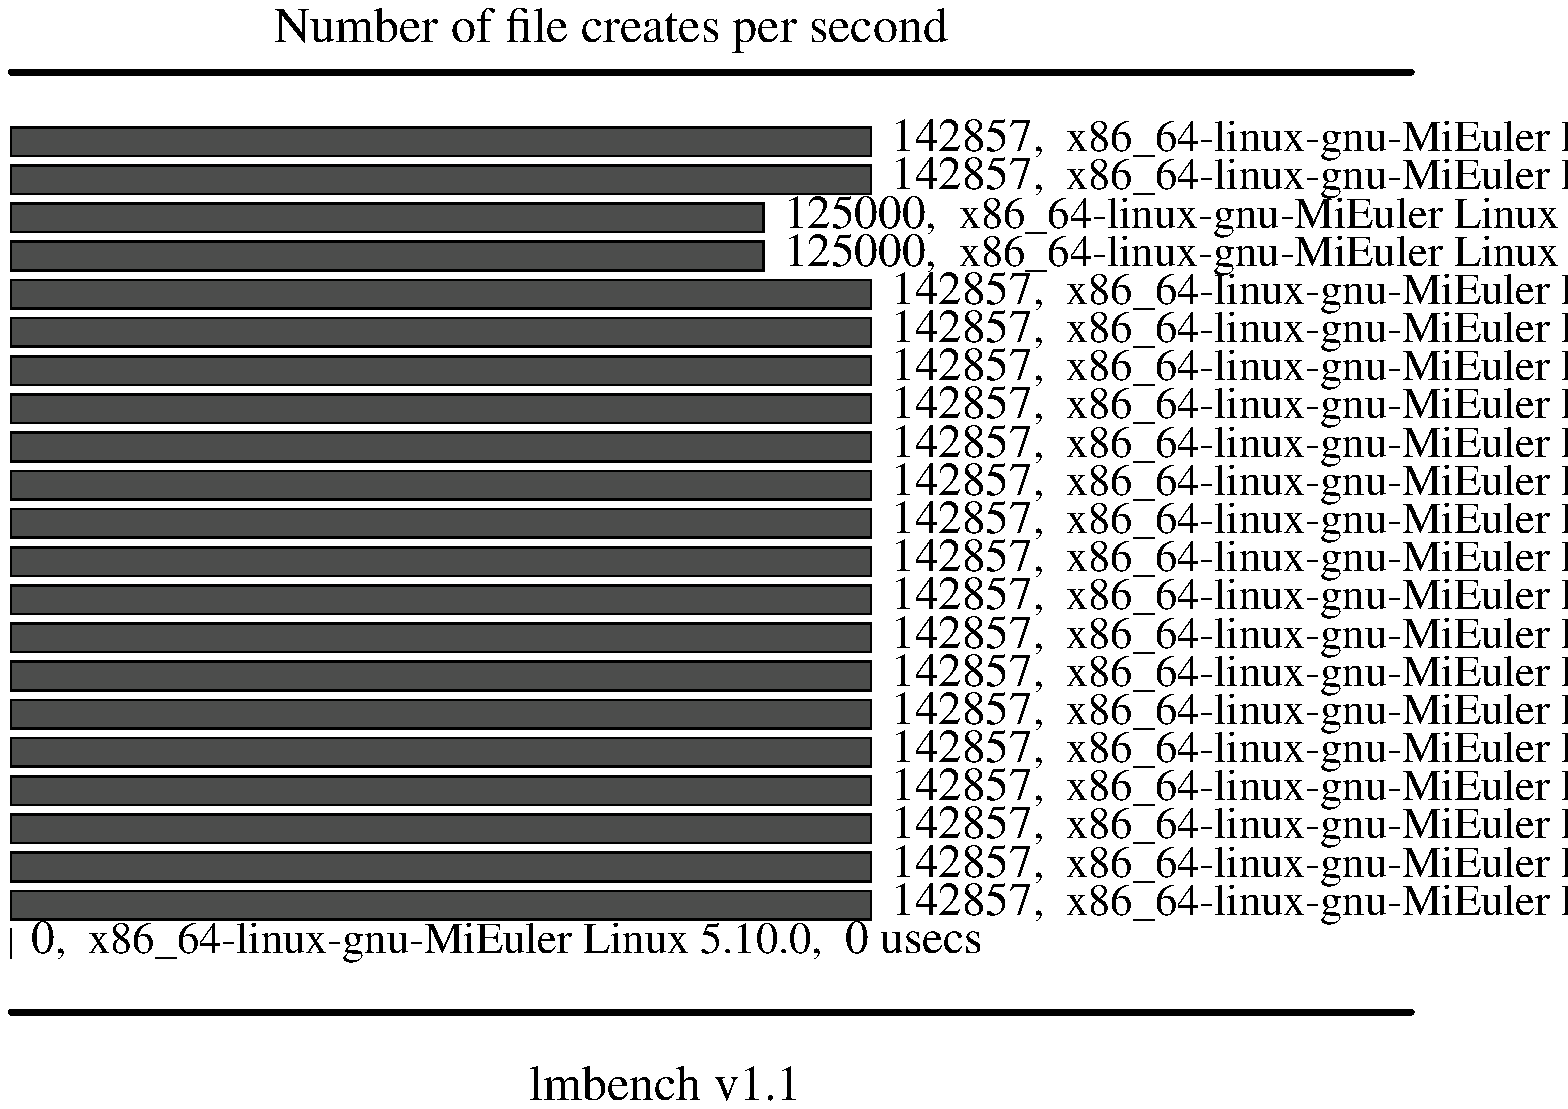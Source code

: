 .sp .75i
.po .23i
.ft R
.ps 16
.vs 21
.ce 100
\s+2Number of file creates per second\s0
.ce 0
.vs 
.PS
.ps 16
.vs 11
[
# Variables, tweek these.
	fillval = .12		# default fill value boxes
	xsize = 4.3		# width of the graph
	ysize = 4.2		# height of the graph
	n = 22
	boxpercent = 75 / 100
	gap = xsize / n * (1 - boxpercent)
	maxdata = 142857
	yscale = ysize / maxdata
	xscale = xsize / maxdata

# Draw the graph borders 
	O:	box invis ht ysize wid xsize
boxht = ysize / n * boxpercent
box fill .7 wid 142857 * xscale with .nw at O.nw - (0, gap /2 + 0 * (ysize/n))
"\s+1142857\s0,  x86_64-linux-gnu-MiEuler Linux 5.10.0,\  \s+17\ usecs\s0" ljust at last box.e + .1,0
box fill .7 wid 142857 * xscale with .nw at O.nw - (0, gap /2 + 1 * (ysize/n))
"\s+1142857\s0,  x86_64-linux-gnu-MiEuler Linux 5.10.0,\  \s+17\ usecs\s0" ljust at last box.e + .1,0
box fill .7 wid 125000 * xscale with .nw at O.nw - (0, gap /2 + 2 * (ysize/n))
"\s+1125000\s0,  x86_64-linux-gnu-MiEuler Linux 5.10.0KFENCE+,\  \s+18\ usecs\s0" ljust at last box.e + .1,0
box fill .7 wid 125000 * xscale with .nw at O.nw - (0, gap /2 + 3 * (ysize/n))
"\s+1125000\s0,  x86_64-linux-gnu-MiEuler Linux 5.10.0KFENCE+,\  \s+18\ usecs\s0" ljust at last box.e + .1,0
box fill .7 wid 142857 * xscale with .nw at O.nw - (0, gap /2 + 4 * (ysize/n))
"\s+1142857\s0,  x86_64-linux-gnu-MiEuler Linux 5.10.0KFENCE+,\  \s+17\ usecs\s0" ljust at last box.e + .1,0
box fill .7 wid 142857 * xscale with .nw at O.nw - (0, gap /2 + 5 * (ysize/n))
"\s+1142857\s0,  x86_64-linux-gnu-MiEuler Linux 5.10.0KFENCE+,\  \s+17\ usecs\s0" ljust at last box.e + .1,0
box fill .7 wid 142857 * xscale with .nw at O.nw - (0, gap /2 + 6 * (ysize/n))
"\s+1142857\s0,  x86_64-linux-gnu-MiEuler Linux 5.10.0KFENCE+,\  \s+17\ usecs\s0" ljust at last box.e + .1,0
box fill .7 wid 142857 * xscale with .nw at O.nw - (0, gap /2 + 7 * (ysize/n))
"\s+1142857\s0,  x86_64-linux-gnu-MiEuler Linux 5.10.0KFENCE+,\  \s+17\ usecs\s0" ljust at last box.e + .1,0
box fill .7 wid 142857 * xscale with .nw at O.nw - (0, gap /2 + 8 * (ysize/n))
"\s+1142857\s0,  x86_64-linux-gnu-MiEuler Linux 5.10.0KFENCE+,\  \s+17\ usecs\s0" ljust at last box.e + .1,0
box fill .7 wid 142857 * xscale with .nw at O.nw - (0, gap /2 + 9 * (ysize/n))
"\s+1142857\s0,  x86_64-linux-gnu-MiEuler Linux 5.10.0KFENCE+,\  \s+17\ usecs\s0" ljust at last box.e + .1,0
box fill .7 wid 142857 * xscale with .nw at O.nw - (0, gap /2 + 10 * (ysize/n))
"\s+1142857\s0,  x86_64-linux-gnu-MiEuler Linux 5.10.0KFENCE+,\  \s+17\ usecs\s0" ljust at last box.e + .1,0
box fill .7 wid 142857 * xscale with .nw at O.nw - (0, gap /2 + 11 * (ysize/n))
"\s+1142857\s0,  x86_64-linux-gnu-MiEuler Linux 5.10.0KFENCE+,\  \s+17\ usecs\s0" ljust at last box.e + .1,0
box fill .7 wid 142857 * xscale with .nw at O.nw - (0, gap /2 + 12 * (ysize/n))
"\s+1142857\s0,  x86_64-linux-gnu-MiEuler Linux 5.10.0,\  \s+17\ usecs\s0" ljust at last box.e + .1,0
box fill .7 wid 142857 * xscale with .nw at O.nw - (0, gap /2 + 13 * (ysize/n))
"\s+1142857\s0,  x86_64-linux-gnu-MiEuler Linux 5.10.0KFENCE+,\  \s+17\ usecs\s0" ljust at last box.e + .1,0
box fill .7 wid 142857 * xscale with .nw at O.nw - (0, gap /2 + 14 * (ysize/n))
"\s+1142857\s0,  x86_64-linux-gnu-MiEuler Linux 5.10.0KFENCE+,\  \s+17\ usecs\s0" ljust at last box.e + .1,0
box fill .7 wid 142857 * xscale with .nw at O.nw - (0, gap /2 + 15 * (ysize/n))
"\s+1142857\s0,  x86_64-linux-gnu-MiEuler Linux 5.10.0,\  \s+17\ usecs\s0" ljust at last box.e + .1,0
box fill .7 wid 142857 * xscale with .nw at O.nw - (0, gap /2 + 16 * (ysize/n))
"\s+1142857\s0,  x86_64-linux-gnu-MiEuler Linux 5.10.0,\  \s+17\ usecs\s0" ljust at last box.e + .1,0
box fill .7 wid 142857 * xscale with .nw at O.nw - (0, gap /2 + 17 * (ysize/n))
"\s+1142857\s0,  x86_64-linux-gnu-MiEuler Linux 5.10.0,\  \s+17\ usecs\s0" ljust at last box.e + .1,0
box fill .7 wid 142857 * xscale with .nw at O.nw - (0, gap /2 + 18 * (ysize/n))
"\s+1142857\s0,  x86_64-linux-gnu-MiEuler Linux 5.10.0,\  \s+17\ usecs\s0" ljust at last box.e + .1,0
box fill .7 wid 142857 * xscale with .nw at O.nw - (0, gap /2 + 19 * (ysize/n))
"\s+1142857\s0,  x86_64-linux-gnu-MiEuler Linux 5.10.0,\  \s+17\ usecs\s0" ljust at last box.e + .1,0
box fill .7 wid 142857 * xscale with .nw at O.nw - (0, gap /2 + 20 * (ysize/n))
"\s+1142857\s0,  x86_64-linux-gnu-MiEuler Linux 5.10.0,\  \s+17\ usecs\s0" ljust at last box.e + .1,0
box fill .7 wid 0 * xscale with .nw at O.nw - (0, gap /2 + 21 * (ysize/n))
"\s+10\s0,  x86_64-linux-gnu-MiEuler Linux 5.10.0,\  \s+10\ usecs\s0" ljust at last box.e + .1,0
]
box invis wid last [].wid + .5 ht last [].ht + .5 with .nw at last [].nw + (-.25, .25)
move to last [].nw + 0,.25
line thick 2 right 7
move to last [].sw - 0,.25
line thick 2 right 7
.PE
.ft
.ps
.vs
.po
.po .5i
.ft R
.ps 16
.vs 21
.sp .5
.ce 100
\s+2lmbench v1.1\s0
.po
.ft
.ps
.vs
.ce 0
